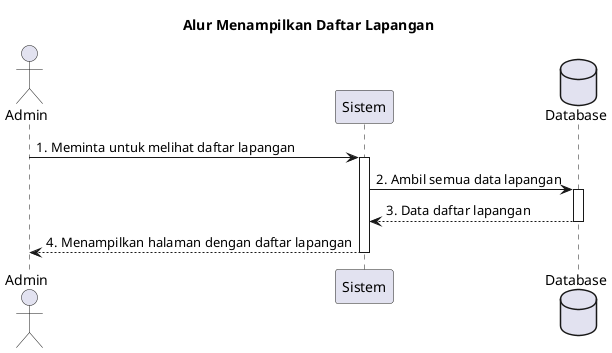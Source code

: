 @startuml
actor Admin
participant "Sistem" as System
database "Database" as DB

title Alur Menampilkan Daftar Lapangan

Admin -> System : 1. Meminta untuk melihat daftar lapangan
activate System

System -> DB : 2. Ambil semua data lapangan
activate DB
DB --> System : 3. Data daftar lapangan
deactivate DB

System --> Admin : 4. Menampilkan halaman dengan daftar lapangan
deactivate System
@enduml